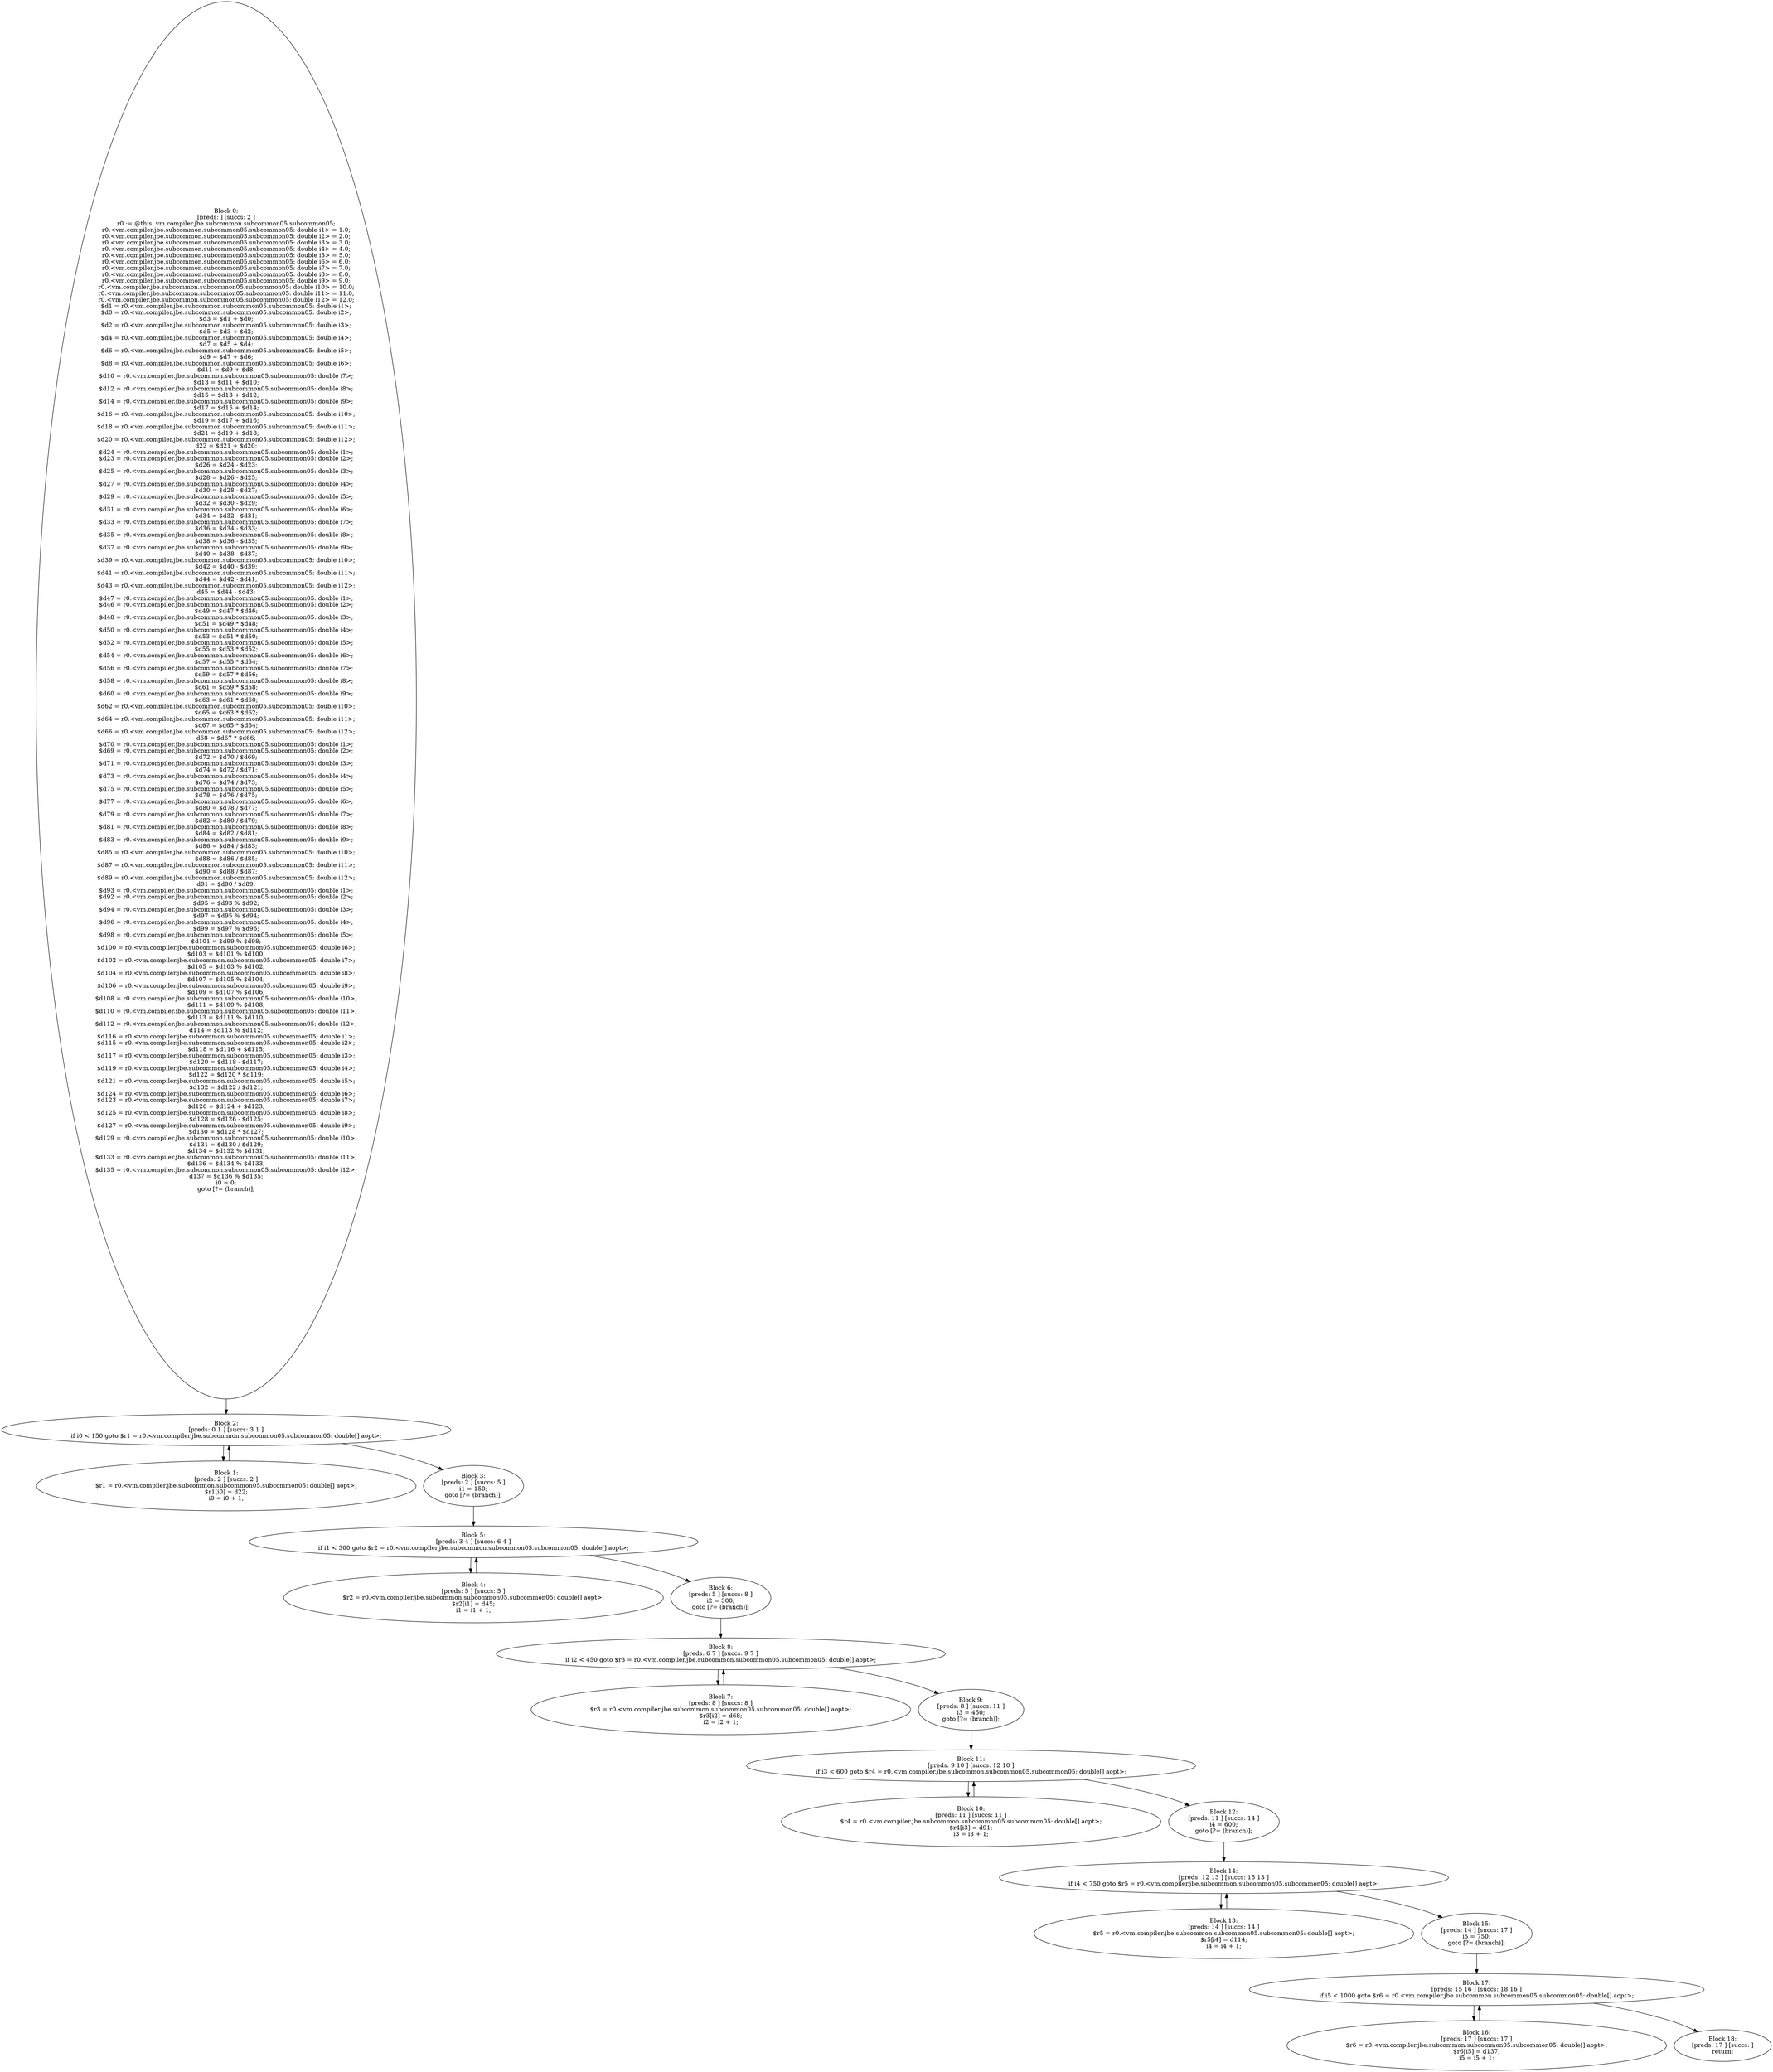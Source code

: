 digraph "unitGraph" {
    "Block 0:
[preds: ] [succs: 2 ]
r0 := @this: vm.compiler.jbe.subcommon.subcommon05.subcommon05;
r0.<vm.compiler.jbe.subcommon.subcommon05.subcommon05: double i1> = 1.0;
r0.<vm.compiler.jbe.subcommon.subcommon05.subcommon05: double i2> = 2.0;
r0.<vm.compiler.jbe.subcommon.subcommon05.subcommon05: double i3> = 3.0;
r0.<vm.compiler.jbe.subcommon.subcommon05.subcommon05: double i4> = 4.0;
r0.<vm.compiler.jbe.subcommon.subcommon05.subcommon05: double i5> = 5.0;
r0.<vm.compiler.jbe.subcommon.subcommon05.subcommon05: double i6> = 6.0;
r0.<vm.compiler.jbe.subcommon.subcommon05.subcommon05: double i7> = 7.0;
r0.<vm.compiler.jbe.subcommon.subcommon05.subcommon05: double i8> = 8.0;
r0.<vm.compiler.jbe.subcommon.subcommon05.subcommon05: double i9> = 9.0;
r0.<vm.compiler.jbe.subcommon.subcommon05.subcommon05: double i10> = 10.0;
r0.<vm.compiler.jbe.subcommon.subcommon05.subcommon05: double i11> = 11.0;
r0.<vm.compiler.jbe.subcommon.subcommon05.subcommon05: double i12> = 12.0;
$d1 = r0.<vm.compiler.jbe.subcommon.subcommon05.subcommon05: double i1>;
$d0 = r0.<vm.compiler.jbe.subcommon.subcommon05.subcommon05: double i2>;
$d3 = $d1 + $d0;
$d2 = r0.<vm.compiler.jbe.subcommon.subcommon05.subcommon05: double i3>;
$d5 = $d3 + $d2;
$d4 = r0.<vm.compiler.jbe.subcommon.subcommon05.subcommon05: double i4>;
$d7 = $d5 + $d4;
$d6 = r0.<vm.compiler.jbe.subcommon.subcommon05.subcommon05: double i5>;
$d9 = $d7 + $d6;
$d8 = r0.<vm.compiler.jbe.subcommon.subcommon05.subcommon05: double i6>;
$d11 = $d9 + $d8;
$d10 = r0.<vm.compiler.jbe.subcommon.subcommon05.subcommon05: double i7>;
$d13 = $d11 + $d10;
$d12 = r0.<vm.compiler.jbe.subcommon.subcommon05.subcommon05: double i8>;
$d15 = $d13 + $d12;
$d14 = r0.<vm.compiler.jbe.subcommon.subcommon05.subcommon05: double i9>;
$d17 = $d15 + $d14;
$d16 = r0.<vm.compiler.jbe.subcommon.subcommon05.subcommon05: double i10>;
$d19 = $d17 + $d16;
$d18 = r0.<vm.compiler.jbe.subcommon.subcommon05.subcommon05: double i11>;
$d21 = $d19 + $d18;
$d20 = r0.<vm.compiler.jbe.subcommon.subcommon05.subcommon05: double i12>;
d22 = $d21 + $d20;
$d24 = r0.<vm.compiler.jbe.subcommon.subcommon05.subcommon05: double i1>;
$d23 = r0.<vm.compiler.jbe.subcommon.subcommon05.subcommon05: double i2>;
$d26 = $d24 - $d23;
$d25 = r0.<vm.compiler.jbe.subcommon.subcommon05.subcommon05: double i3>;
$d28 = $d26 - $d25;
$d27 = r0.<vm.compiler.jbe.subcommon.subcommon05.subcommon05: double i4>;
$d30 = $d28 - $d27;
$d29 = r0.<vm.compiler.jbe.subcommon.subcommon05.subcommon05: double i5>;
$d32 = $d30 - $d29;
$d31 = r0.<vm.compiler.jbe.subcommon.subcommon05.subcommon05: double i6>;
$d34 = $d32 - $d31;
$d33 = r0.<vm.compiler.jbe.subcommon.subcommon05.subcommon05: double i7>;
$d36 = $d34 - $d33;
$d35 = r0.<vm.compiler.jbe.subcommon.subcommon05.subcommon05: double i8>;
$d38 = $d36 - $d35;
$d37 = r0.<vm.compiler.jbe.subcommon.subcommon05.subcommon05: double i9>;
$d40 = $d38 - $d37;
$d39 = r0.<vm.compiler.jbe.subcommon.subcommon05.subcommon05: double i10>;
$d42 = $d40 - $d39;
$d41 = r0.<vm.compiler.jbe.subcommon.subcommon05.subcommon05: double i11>;
$d44 = $d42 - $d41;
$d43 = r0.<vm.compiler.jbe.subcommon.subcommon05.subcommon05: double i12>;
d45 = $d44 - $d43;
$d47 = r0.<vm.compiler.jbe.subcommon.subcommon05.subcommon05: double i1>;
$d46 = r0.<vm.compiler.jbe.subcommon.subcommon05.subcommon05: double i2>;
$d49 = $d47 * $d46;
$d48 = r0.<vm.compiler.jbe.subcommon.subcommon05.subcommon05: double i3>;
$d51 = $d49 * $d48;
$d50 = r0.<vm.compiler.jbe.subcommon.subcommon05.subcommon05: double i4>;
$d53 = $d51 * $d50;
$d52 = r0.<vm.compiler.jbe.subcommon.subcommon05.subcommon05: double i5>;
$d55 = $d53 * $d52;
$d54 = r0.<vm.compiler.jbe.subcommon.subcommon05.subcommon05: double i6>;
$d57 = $d55 * $d54;
$d56 = r0.<vm.compiler.jbe.subcommon.subcommon05.subcommon05: double i7>;
$d59 = $d57 * $d56;
$d58 = r0.<vm.compiler.jbe.subcommon.subcommon05.subcommon05: double i8>;
$d61 = $d59 * $d58;
$d60 = r0.<vm.compiler.jbe.subcommon.subcommon05.subcommon05: double i9>;
$d63 = $d61 * $d60;
$d62 = r0.<vm.compiler.jbe.subcommon.subcommon05.subcommon05: double i10>;
$d65 = $d63 * $d62;
$d64 = r0.<vm.compiler.jbe.subcommon.subcommon05.subcommon05: double i11>;
$d67 = $d65 * $d64;
$d66 = r0.<vm.compiler.jbe.subcommon.subcommon05.subcommon05: double i12>;
d68 = $d67 * $d66;
$d70 = r0.<vm.compiler.jbe.subcommon.subcommon05.subcommon05: double i1>;
$d69 = r0.<vm.compiler.jbe.subcommon.subcommon05.subcommon05: double i2>;
$d72 = $d70 / $d69;
$d71 = r0.<vm.compiler.jbe.subcommon.subcommon05.subcommon05: double i3>;
$d74 = $d72 / $d71;
$d73 = r0.<vm.compiler.jbe.subcommon.subcommon05.subcommon05: double i4>;
$d76 = $d74 / $d73;
$d75 = r0.<vm.compiler.jbe.subcommon.subcommon05.subcommon05: double i5>;
$d78 = $d76 / $d75;
$d77 = r0.<vm.compiler.jbe.subcommon.subcommon05.subcommon05: double i6>;
$d80 = $d78 / $d77;
$d79 = r0.<vm.compiler.jbe.subcommon.subcommon05.subcommon05: double i7>;
$d82 = $d80 / $d79;
$d81 = r0.<vm.compiler.jbe.subcommon.subcommon05.subcommon05: double i8>;
$d84 = $d82 / $d81;
$d83 = r0.<vm.compiler.jbe.subcommon.subcommon05.subcommon05: double i9>;
$d86 = $d84 / $d83;
$d85 = r0.<vm.compiler.jbe.subcommon.subcommon05.subcommon05: double i10>;
$d88 = $d86 / $d85;
$d87 = r0.<vm.compiler.jbe.subcommon.subcommon05.subcommon05: double i11>;
$d90 = $d88 / $d87;
$d89 = r0.<vm.compiler.jbe.subcommon.subcommon05.subcommon05: double i12>;
d91 = $d90 / $d89;
$d93 = r0.<vm.compiler.jbe.subcommon.subcommon05.subcommon05: double i1>;
$d92 = r0.<vm.compiler.jbe.subcommon.subcommon05.subcommon05: double i2>;
$d95 = $d93 % $d92;
$d94 = r0.<vm.compiler.jbe.subcommon.subcommon05.subcommon05: double i3>;
$d97 = $d95 % $d94;
$d96 = r0.<vm.compiler.jbe.subcommon.subcommon05.subcommon05: double i4>;
$d99 = $d97 % $d96;
$d98 = r0.<vm.compiler.jbe.subcommon.subcommon05.subcommon05: double i5>;
$d101 = $d99 % $d98;
$d100 = r0.<vm.compiler.jbe.subcommon.subcommon05.subcommon05: double i6>;
$d103 = $d101 % $d100;
$d102 = r0.<vm.compiler.jbe.subcommon.subcommon05.subcommon05: double i7>;
$d105 = $d103 % $d102;
$d104 = r0.<vm.compiler.jbe.subcommon.subcommon05.subcommon05: double i8>;
$d107 = $d105 % $d104;
$d106 = r0.<vm.compiler.jbe.subcommon.subcommon05.subcommon05: double i9>;
$d109 = $d107 % $d106;
$d108 = r0.<vm.compiler.jbe.subcommon.subcommon05.subcommon05: double i10>;
$d111 = $d109 % $d108;
$d110 = r0.<vm.compiler.jbe.subcommon.subcommon05.subcommon05: double i11>;
$d113 = $d111 % $d110;
$d112 = r0.<vm.compiler.jbe.subcommon.subcommon05.subcommon05: double i12>;
d114 = $d113 % $d112;
$d116 = r0.<vm.compiler.jbe.subcommon.subcommon05.subcommon05: double i1>;
$d115 = r0.<vm.compiler.jbe.subcommon.subcommon05.subcommon05: double i2>;
$d118 = $d116 + $d115;
$d117 = r0.<vm.compiler.jbe.subcommon.subcommon05.subcommon05: double i3>;
$d120 = $d118 - $d117;
$d119 = r0.<vm.compiler.jbe.subcommon.subcommon05.subcommon05: double i4>;
$d122 = $d120 * $d119;
$d121 = r0.<vm.compiler.jbe.subcommon.subcommon05.subcommon05: double i5>;
$d132 = $d122 / $d121;
$d124 = r0.<vm.compiler.jbe.subcommon.subcommon05.subcommon05: double i6>;
$d123 = r0.<vm.compiler.jbe.subcommon.subcommon05.subcommon05: double i7>;
$d126 = $d124 + $d123;
$d125 = r0.<vm.compiler.jbe.subcommon.subcommon05.subcommon05: double i8>;
$d128 = $d126 - $d125;
$d127 = r0.<vm.compiler.jbe.subcommon.subcommon05.subcommon05: double i9>;
$d130 = $d128 * $d127;
$d129 = r0.<vm.compiler.jbe.subcommon.subcommon05.subcommon05: double i10>;
$d131 = $d130 / $d129;
$d134 = $d132 % $d131;
$d133 = r0.<vm.compiler.jbe.subcommon.subcommon05.subcommon05: double i11>;
$d136 = $d134 % $d133;
$d135 = r0.<vm.compiler.jbe.subcommon.subcommon05.subcommon05: double i12>;
d137 = $d136 % $d135;
i0 = 0;
goto [?= (branch)];
"
    "Block 1:
[preds: 2 ] [succs: 2 ]
$r1 = r0.<vm.compiler.jbe.subcommon.subcommon05.subcommon05: double[] aopt>;
$r1[i0] = d22;
i0 = i0 + 1;
"
    "Block 2:
[preds: 0 1 ] [succs: 3 1 ]
if i0 < 150 goto $r1 = r0.<vm.compiler.jbe.subcommon.subcommon05.subcommon05: double[] aopt>;
"
    "Block 3:
[preds: 2 ] [succs: 5 ]
i1 = 150;
goto [?= (branch)];
"
    "Block 4:
[preds: 5 ] [succs: 5 ]
$r2 = r0.<vm.compiler.jbe.subcommon.subcommon05.subcommon05: double[] aopt>;
$r2[i1] = d45;
i1 = i1 + 1;
"
    "Block 5:
[preds: 3 4 ] [succs: 6 4 ]
if i1 < 300 goto $r2 = r0.<vm.compiler.jbe.subcommon.subcommon05.subcommon05: double[] aopt>;
"
    "Block 6:
[preds: 5 ] [succs: 8 ]
i2 = 300;
goto [?= (branch)];
"
    "Block 7:
[preds: 8 ] [succs: 8 ]
$r3 = r0.<vm.compiler.jbe.subcommon.subcommon05.subcommon05: double[] aopt>;
$r3[i2] = d68;
i2 = i2 + 1;
"
    "Block 8:
[preds: 6 7 ] [succs: 9 7 ]
if i2 < 450 goto $r3 = r0.<vm.compiler.jbe.subcommon.subcommon05.subcommon05: double[] aopt>;
"
    "Block 9:
[preds: 8 ] [succs: 11 ]
i3 = 450;
goto [?= (branch)];
"
    "Block 10:
[preds: 11 ] [succs: 11 ]
$r4 = r0.<vm.compiler.jbe.subcommon.subcommon05.subcommon05: double[] aopt>;
$r4[i3] = d91;
i3 = i3 + 1;
"
    "Block 11:
[preds: 9 10 ] [succs: 12 10 ]
if i3 < 600 goto $r4 = r0.<vm.compiler.jbe.subcommon.subcommon05.subcommon05: double[] aopt>;
"
    "Block 12:
[preds: 11 ] [succs: 14 ]
i4 = 600;
goto [?= (branch)];
"
    "Block 13:
[preds: 14 ] [succs: 14 ]
$r5 = r0.<vm.compiler.jbe.subcommon.subcommon05.subcommon05: double[] aopt>;
$r5[i4] = d114;
i4 = i4 + 1;
"
    "Block 14:
[preds: 12 13 ] [succs: 15 13 ]
if i4 < 750 goto $r5 = r0.<vm.compiler.jbe.subcommon.subcommon05.subcommon05: double[] aopt>;
"
    "Block 15:
[preds: 14 ] [succs: 17 ]
i5 = 750;
goto [?= (branch)];
"
    "Block 16:
[preds: 17 ] [succs: 17 ]
$r6 = r0.<vm.compiler.jbe.subcommon.subcommon05.subcommon05: double[] aopt>;
$r6[i5] = d137;
i5 = i5 + 1;
"
    "Block 17:
[preds: 15 16 ] [succs: 18 16 ]
if i5 < 1000 goto $r6 = r0.<vm.compiler.jbe.subcommon.subcommon05.subcommon05: double[] aopt>;
"
    "Block 18:
[preds: 17 ] [succs: ]
return;
"
    "Block 0:
[preds: ] [succs: 2 ]
r0 := @this: vm.compiler.jbe.subcommon.subcommon05.subcommon05;
r0.<vm.compiler.jbe.subcommon.subcommon05.subcommon05: double i1> = 1.0;
r0.<vm.compiler.jbe.subcommon.subcommon05.subcommon05: double i2> = 2.0;
r0.<vm.compiler.jbe.subcommon.subcommon05.subcommon05: double i3> = 3.0;
r0.<vm.compiler.jbe.subcommon.subcommon05.subcommon05: double i4> = 4.0;
r0.<vm.compiler.jbe.subcommon.subcommon05.subcommon05: double i5> = 5.0;
r0.<vm.compiler.jbe.subcommon.subcommon05.subcommon05: double i6> = 6.0;
r0.<vm.compiler.jbe.subcommon.subcommon05.subcommon05: double i7> = 7.0;
r0.<vm.compiler.jbe.subcommon.subcommon05.subcommon05: double i8> = 8.0;
r0.<vm.compiler.jbe.subcommon.subcommon05.subcommon05: double i9> = 9.0;
r0.<vm.compiler.jbe.subcommon.subcommon05.subcommon05: double i10> = 10.0;
r0.<vm.compiler.jbe.subcommon.subcommon05.subcommon05: double i11> = 11.0;
r0.<vm.compiler.jbe.subcommon.subcommon05.subcommon05: double i12> = 12.0;
$d1 = r0.<vm.compiler.jbe.subcommon.subcommon05.subcommon05: double i1>;
$d0 = r0.<vm.compiler.jbe.subcommon.subcommon05.subcommon05: double i2>;
$d3 = $d1 + $d0;
$d2 = r0.<vm.compiler.jbe.subcommon.subcommon05.subcommon05: double i3>;
$d5 = $d3 + $d2;
$d4 = r0.<vm.compiler.jbe.subcommon.subcommon05.subcommon05: double i4>;
$d7 = $d5 + $d4;
$d6 = r0.<vm.compiler.jbe.subcommon.subcommon05.subcommon05: double i5>;
$d9 = $d7 + $d6;
$d8 = r0.<vm.compiler.jbe.subcommon.subcommon05.subcommon05: double i6>;
$d11 = $d9 + $d8;
$d10 = r0.<vm.compiler.jbe.subcommon.subcommon05.subcommon05: double i7>;
$d13 = $d11 + $d10;
$d12 = r0.<vm.compiler.jbe.subcommon.subcommon05.subcommon05: double i8>;
$d15 = $d13 + $d12;
$d14 = r0.<vm.compiler.jbe.subcommon.subcommon05.subcommon05: double i9>;
$d17 = $d15 + $d14;
$d16 = r0.<vm.compiler.jbe.subcommon.subcommon05.subcommon05: double i10>;
$d19 = $d17 + $d16;
$d18 = r0.<vm.compiler.jbe.subcommon.subcommon05.subcommon05: double i11>;
$d21 = $d19 + $d18;
$d20 = r0.<vm.compiler.jbe.subcommon.subcommon05.subcommon05: double i12>;
d22 = $d21 + $d20;
$d24 = r0.<vm.compiler.jbe.subcommon.subcommon05.subcommon05: double i1>;
$d23 = r0.<vm.compiler.jbe.subcommon.subcommon05.subcommon05: double i2>;
$d26 = $d24 - $d23;
$d25 = r0.<vm.compiler.jbe.subcommon.subcommon05.subcommon05: double i3>;
$d28 = $d26 - $d25;
$d27 = r0.<vm.compiler.jbe.subcommon.subcommon05.subcommon05: double i4>;
$d30 = $d28 - $d27;
$d29 = r0.<vm.compiler.jbe.subcommon.subcommon05.subcommon05: double i5>;
$d32 = $d30 - $d29;
$d31 = r0.<vm.compiler.jbe.subcommon.subcommon05.subcommon05: double i6>;
$d34 = $d32 - $d31;
$d33 = r0.<vm.compiler.jbe.subcommon.subcommon05.subcommon05: double i7>;
$d36 = $d34 - $d33;
$d35 = r0.<vm.compiler.jbe.subcommon.subcommon05.subcommon05: double i8>;
$d38 = $d36 - $d35;
$d37 = r0.<vm.compiler.jbe.subcommon.subcommon05.subcommon05: double i9>;
$d40 = $d38 - $d37;
$d39 = r0.<vm.compiler.jbe.subcommon.subcommon05.subcommon05: double i10>;
$d42 = $d40 - $d39;
$d41 = r0.<vm.compiler.jbe.subcommon.subcommon05.subcommon05: double i11>;
$d44 = $d42 - $d41;
$d43 = r0.<vm.compiler.jbe.subcommon.subcommon05.subcommon05: double i12>;
d45 = $d44 - $d43;
$d47 = r0.<vm.compiler.jbe.subcommon.subcommon05.subcommon05: double i1>;
$d46 = r0.<vm.compiler.jbe.subcommon.subcommon05.subcommon05: double i2>;
$d49 = $d47 * $d46;
$d48 = r0.<vm.compiler.jbe.subcommon.subcommon05.subcommon05: double i3>;
$d51 = $d49 * $d48;
$d50 = r0.<vm.compiler.jbe.subcommon.subcommon05.subcommon05: double i4>;
$d53 = $d51 * $d50;
$d52 = r0.<vm.compiler.jbe.subcommon.subcommon05.subcommon05: double i5>;
$d55 = $d53 * $d52;
$d54 = r0.<vm.compiler.jbe.subcommon.subcommon05.subcommon05: double i6>;
$d57 = $d55 * $d54;
$d56 = r0.<vm.compiler.jbe.subcommon.subcommon05.subcommon05: double i7>;
$d59 = $d57 * $d56;
$d58 = r0.<vm.compiler.jbe.subcommon.subcommon05.subcommon05: double i8>;
$d61 = $d59 * $d58;
$d60 = r0.<vm.compiler.jbe.subcommon.subcommon05.subcommon05: double i9>;
$d63 = $d61 * $d60;
$d62 = r0.<vm.compiler.jbe.subcommon.subcommon05.subcommon05: double i10>;
$d65 = $d63 * $d62;
$d64 = r0.<vm.compiler.jbe.subcommon.subcommon05.subcommon05: double i11>;
$d67 = $d65 * $d64;
$d66 = r0.<vm.compiler.jbe.subcommon.subcommon05.subcommon05: double i12>;
d68 = $d67 * $d66;
$d70 = r0.<vm.compiler.jbe.subcommon.subcommon05.subcommon05: double i1>;
$d69 = r0.<vm.compiler.jbe.subcommon.subcommon05.subcommon05: double i2>;
$d72 = $d70 / $d69;
$d71 = r0.<vm.compiler.jbe.subcommon.subcommon05.subcommon05: double i3>;
$d74 = $d72 / $d71;
$d73 = r0.<vm.compiler.jbe.subcommon.subcommon05.subcommon05: double i4>;
$d76 = $d74 / $d73;
$d75 = r0.<vm.compiler.jbe.subcommon.subcommon05.subcommon05: double i5>;
$d78 = $d76 / $d75;
$d77 = r0.<vm.compiler.jbe.subcommon.subcommon05.subcommon05: double i6>;
$d80 = $d78 / $d77;
$d79 = r0.<vm.compiler.jbe.subcommon.subcommon05.subcommon05: double i7>;
$d82 = $d80 / $d79;
$d81 = r0.<vm.compiler.jbe.subcommon.subcommon05.subcommon05: double i8>;
$d84 = $d82 / $d81;
$d83 = r0.<vm.compiler.jbe.subcommon.subcommon05.subcommon05: double i9>;
$d86 = $d84 / $d83;
$d85 = r0.<vm.compiler.jbe.subcommon.subcommon05.subcommon05: double i10>;
$d88 = $d86 / $d85;
$d87 = r0.<vm.compiler.jbe.subcommon.subcommon05.subcommon05: double i11>;
$d90 = $d88 / $d87;
$d89 = r0.<vm.compiler.jbe.subcommon.subcommon05.subcommon05: double i12>;
d91 = $d90 / $d89;
$d93 = r0.<vm.compiler.jbe.subcommon.subcommon05.subcommon05: double i1>;
$d92 = r0.<vm.compiler.jbe.subcommon.subcommon05.subcommon05: double i2>;
$d95 = $d93 % $d92;
$d94 = r0.<vm.compiler.jbe.subcommon.subcommon05.subcommon05: double i3>;
$d97 = $d95 % $d94;
$d96 = r0.<vm.compiler.jbe.subcommon.subcommon05.subcommon05: double i4>;
$d99 = $d97 % $d96;
$d98 = r0.<vm.compiler.jbe.subcommon.subcommon05.subcommon05: double i5>;
$d101 = $d99 % $d98;
$d100 = r0.<vm.compiler.jbe.subcommon.subcommon05.subcommon05: double i6>;
$d103 = $d101 % $d100;
$d102 = r0.<vm.compiler.jbe.subcommon.subcommon05.subcommon05: double i7>;
$d105 = $d103 % $d102;
$d104 = r0.<vm.compiler.jbe.subcommon.subcommon05.subcommon05: double i8>;
$d107 = $d105 % $d104;
$d106 = r0.<vm.compiler.jbe.subcommon.subcommon05.subcommon05: double i9>;
$d109 = $d107 % $d106;
$d108 = r0.<vm.compiler.jbe.subcommon.subcommon05.subcommon05: double i10>;
$d111 = $d109 % $d108;
$d110 = r0.<vm.compiler.jbe.subcommon.subcommon05.subcommon05: double i11>;
$d113 = $d111 % $d110;
$d112 = r0.<vm.compiler.jbe.subcommon.subcommon05.subcommon05: double i12>;
d114 = $d113 % $d112;
$d116 = r0.<vm.compiler.jbe.subcommon.subcommon05.subcommon05: double i1>;
$d115 = r0.<vm.compiler.jbe.subcommon.subcommon05.subcommon05: double i2>;
$d118 = $d116 + $d115;
$d117 = r0.<vm.compiler.jbe.subcommon.subcommon05.subcommon05: double i3>;
$d120 = $d118 - $d117;
$d119 = r0.<vm.compiler.jbe.subcommon.subcommon05.subcommon05: double i4>;
$d122 = $d120 * $d119;
$d121 = r0.<vm.compiler.jbe.subcommon.subcommon05.subcommon05: double i5>;
$d132 = $d122 / $d121;
$d124 = r0.<vm.compiler.jbe.subcommon.subcommon05.subcommon05: double i6>;
$d123 = r0.<vm.compiler.jbe.subcommon.subcommon05.subcommon05: double i7>;
$d126 = $d124 + $d123;
$d125 = r0.<vm.compiler.jbe.subcommon.subcommon05.subcommon05: double i8>;
$d128 = $d126 - $d125;
$d127 = r0.<vm.compiler.jbe.subcommon.subcommon05.subcommon05: double i9>;
$d130 = $d128 * $d127;
$d129 = r0.<vm.compiler.jbe.subcommon.subcommon05.subcommon05: double i10>;
$d131 = $d130 / $d129;
$d134 = $d132 % $d131;
$d133 = r0.<vm.compiler.jbe.subcommon.subcommon05.subcommon05: double i11>;
$d136 = $d134 % $d133;
$d135 = r0.<vm.compiler.jbe.subcommon.subcommon05.subcommon05: double i12>;
d137 = $d136 % $d135;
i0 = 0;
goto [?= (branch)];
"->"Block 2:
[preds: 0 1 ] [succs: 3 1 ]
if i0 < 150 goto $r1 = r0.<vm.compiler.jbe.subcommon.subcommon05.subcommon05: double[] aopt>;
";
    "Block 1:
[preds: 2 ] [succs: 2 ]
$r1 = r0.<vm.compiler.jbe.subcommon.subcommon05.subcommon05: double[] aopt>;
$r1[i0] = d22;
i0 = i0 + 1;
"->"Block 2:
[preds: 0 1 ] [succs: 3 1 ]
if i0 < 150 goto $r1 = r0.<vm.compiler.jbe.subcommon.subcommon05.subcommon05: double[] aopt>;
";
    "Block 2:
[preds: 0 1 ] [succs: 3 1 ]
if i0 < 150 goto $r1 = r0.<vm.compiler.jbe.subcommon.subcommon05.subcommon05: double[] aopt>;
"->"Block 3:
[preds: 2 ] [succs: 5 ]
i1 = 150;
goto [?= (branch)];
";
    "Block 2:
[preds: 0 1 ] [succs: 3 1 ]
if i0 < 150 goto $r1 = r0.<vm.compiler.jbe.subcommon.subcommon05.subcommon05: double[] aopt>;
"->"Block 1:
[preds: 2 ] [succs: 2 ]
$r1 = r0.<vm.compiler.jbe.subcommon.subcommon05.subcommon05: double[] aopt>;
$r1[i0] = d22;
i0 = i0 + 1;
";
    "Block 3:
[preds: 2 ] [succs: 5 ]
i1 = 150;
goto [?= (branch)];
"->"Block 5:
[preds: 3 4 ] [succs: 6 4 ]
if i1 < 300 goto $r2 = r0.<vm.compiler.jbe.subcommon.subcommon05.subcommon05: double[] aopt>;
";
    "Block 4:
[preds: 5 ] [succs: 5 ]
$r2 = r0.<vm.compiler.jbe.subcommon.subcommon05.subcommon05: double[] aopt>;
$r2[i1] = d45;
i1 = i1 + 1;
"->"Block 5:
[preds: 3 4 ] [succs: 6 4 ]
if i1 < 300 goto $r2 = r0.<vm.compiler.jbe.subcommon.subcommon05.subcommon05: double[] aopt>;
";
    "Block 5:
[preds: 3 4 ] [succs: 6 4 ]
if i1 < 300 goto $r2 = r0.<vm.compiler.jbe.subcommon.subcommon05.subcommon05: double[] aopt>;
"->"Block 6:
[preds: 5 ] [succs: 8 ]
i2 = 300;
goto [?= (branch)];
";
    "Block 5:
[preds: 3 4 ] [succs: 6 4 ]
if i1 < 300 goto $r2 = r0.<vm.compiler.jbe.subcommon.subcommon05.subcommon05: double[] aopt>;
"->"Block 4:
[preds: 5 ] [succs: 5 ]
$r2 = r0.<vm.compiler.jbe.subcommon.subcommon05.subcommon05: double[] aopt>;
$r2[i1] = d45;
i1 = i1 + 1;
";
    "Block 6:
[preds: 5 ] [succs: 8 ]
i2 = 300;
goto [?= (branch)];
"->"Block 8:
[preds: 6 7 ] [succs: 9 7 ]
if i2 < 450 goto $r3 = r0.<vm.compiler.jbe.subcommon.subcommon05.subcommon05: double[] aopt>;
";
    "Block 7:
[preds: 8 ] [succs: 8 ]
$r3 = r0.<vm.compiler.jbe.subcommon.subcommon05.subcommon05: double[] aopt>;
$r3[i2] = d68;
i2 = i2 + 1;
"->"Block 8:
[preds: 6 7 ] [succs: 9 7 ]
if i2 < 450 goto $r3 = r0.<vm.compiler.jbe.subcommon.subcommon05.subcommon05: double[] aopt>;
";
    "Block 8:
[preds: 6 7 ] [succs: 9 7 ]
if i2 < 450 goto $r3 = r0.<vm.compiler.jbe.subcommon.subcommon05.subcommon05: double[] aopt>;
"->"Block 9:
[preds: 8 ] [succs: 11 ]
i3 = 450;
goto [?= (branch)];
";
    "Block 8:
[preds: 6 7 ] [succs: 9 7 ]
if i2 < 450 goto $r3 = r0.<vm.compiler.jbe.subcommon.subcommon05.subcommon05: double[] aopt>;
"->"Block 7:
[preds: 8 ] [succs: 8 ]
$r3 = r0.<vm.compiler.jbe.subcommon.subcommon05.subcommon05: double[] aopt>;
$r3[i2] = d68;
i2 = i2 + 1;
";
    "Block 9:
[preds: 8 ] [succs: 11 ]
i3 = 450;
goto [?= (branch)];
"->"Block 11:
[preds: 9 10 ] [succs: 12 10 ]
if i3 < 600 goto $r4 = r0.<vm.compiler.jbe.subcommon.subcommon05.subcommon05: double[] aopt>;
";
    "Block 10:
[preds: 11 ] [succs: 11 ]
$r4 = r0.<vm.compiler.jbe.subcommon.subcommon05.subcommon05: double[] aopt>;
$r4[i3] = d91;
i3 = i3 + 1;
"->"Block 11:
[preds: 9 10 ] [succs: 12 10 ]
if i3 < 600 goto $r4 = r0.<vm.compiler.jbe.subcommon.subcommon05.subcommon05: double[] aopt>;
";
    "Block 11:
[preds: 9 10 ] [succs: 12 10 ]
if i3 < 600 goto $r4 = r0.<vm.compiler.jbe.subcommon.subcommon05.subcommon05: double[] aopt>;
"->"Block 12:
[preds: 11 ] [succs: 14 ]
i4 = 600;
goto [?= (branch)];
";
    "Block 11:
[preds: 9 10 ] [succs: 12 10 ]
if i3 < 600 goto $r4 = r0.<vm.compiler.jbe.subcommon.subcommon05.subcommon05: double[] aopt>;
"->"Block 10:
[preds: 11 ] [succs: 11 ]
$r4 = r0.<vm.compiler.jbe.subcommon.subcommon05.subcommon05: double[] aopt>;
$r4[i3] = d91;
i3 = i3 + 1;
";
    "Block 12:
[preds: 11 ] [succs: 14 ]
i4 = 600;
goto [?= (branch)];
"->"Block 14:
[preds: 12 13 ] [succs: 15 13 ]
if i4 < 750 goto $r5 = r0.<vm.compiler.jbe.subcommon.subcommon05.subcommon05: double[] aopt>;
";
    "Block 13:
[preds: 14 ] [succs: 14 ]
$r5 = r0.<vm.compiler.jbe.subcommon.subcommon05.subcommon05: double[] aopt>;
$r5[i4] = d114;
i4 = i4 + 1;
"->"Block 14:
[preds: 12 13 ] [succs: 15 13 ]
if i4 < 750 goto $r5 = r0.<vm.compiler.jbe.subcommon.subcommon05.subcommon05: double[] aopt>;
";
    "Block 14:
[preds: 12 13 ] [succs: 15 13 ]
if i4 < 750 goto $r5 = r0.<vm.compiler.jbe.subcommon.subcommon05.subcommon05: double[] aopt>;
"->"Block 15:
[preds: 14 ] [succs: 17 ]
i5 = 750;
goto [?= (branch)];
";
    "Block 14:
[preds: 12 13 ] [succs: 15 13 ]
if i4 < 750 goto $r5 = r0.<vm.compiler.jbe.subcommon.subcommon05.subcommon05: double[] aopt>;
"->"Block 13:
[preds: 14 ] [succs: 14 ]
$r5 = r0.<vm.compiler.jbe.subcommon.subcommon05.subcommon05: double[] aopt>;
$r5[i4] = d114;
i4 = i4 + 1;
";
    "Block 15:
[preds: 14 ] [succs: 17 ]
i5 = 750;
goto [?= (branch)];
"->"Block 17:
[preds: 15 16 ] [succs: 18 16 ]
if i5 < 1000 goto $r6 = r0.<vm.compiler.jbe.subcommon.subcommon05.subcommon05: double[] aopt>;
";
    "Block 16:
[preds: 17 ] [succs: 17 ]
$r6 = r0.<vm.compiler.jbe.subcommon.subcommon05.subcommon05: double[] aopt>;
$r6[i5] = d137;
i5 = i5 + 1;
"->"Block 17:
[preds: 15 16 ] [succs: 18 16 ]
if i5 < 1000 goto $r6 = r0.<vm.compiler.jbe.subcommon.subcommon05.subcommon05: double[] aopt>;
";
    "Block 17:
[preds: 15 16 ] [succs: 18 16 ]
if i5 < 1000 goto $r6 = r0.<vm.compiler.jbe.subcommon.subcommon05.subcommon05: double[] aopt>;
"->"Block 18:
[preds: 17 ] [succs: ]
return;
";
    "Block 17:
[preds: 15 16 ] [succs: 18 16 ]
if i5 < 1000 goto $r6 = r0.<vm.compiler.jbe.subcommon.subcommon05.subcommon05: double[] aopt>;
"->"Block 16:
[preds: 17 ] [succs: 17 ]
$r6 = r0.<vm.compiler.jbe.subcommon.subcommon05.subcommon05: double[] aopt>;
$r6[i5] = d137;
i5 = i5 + 1;
";
}
